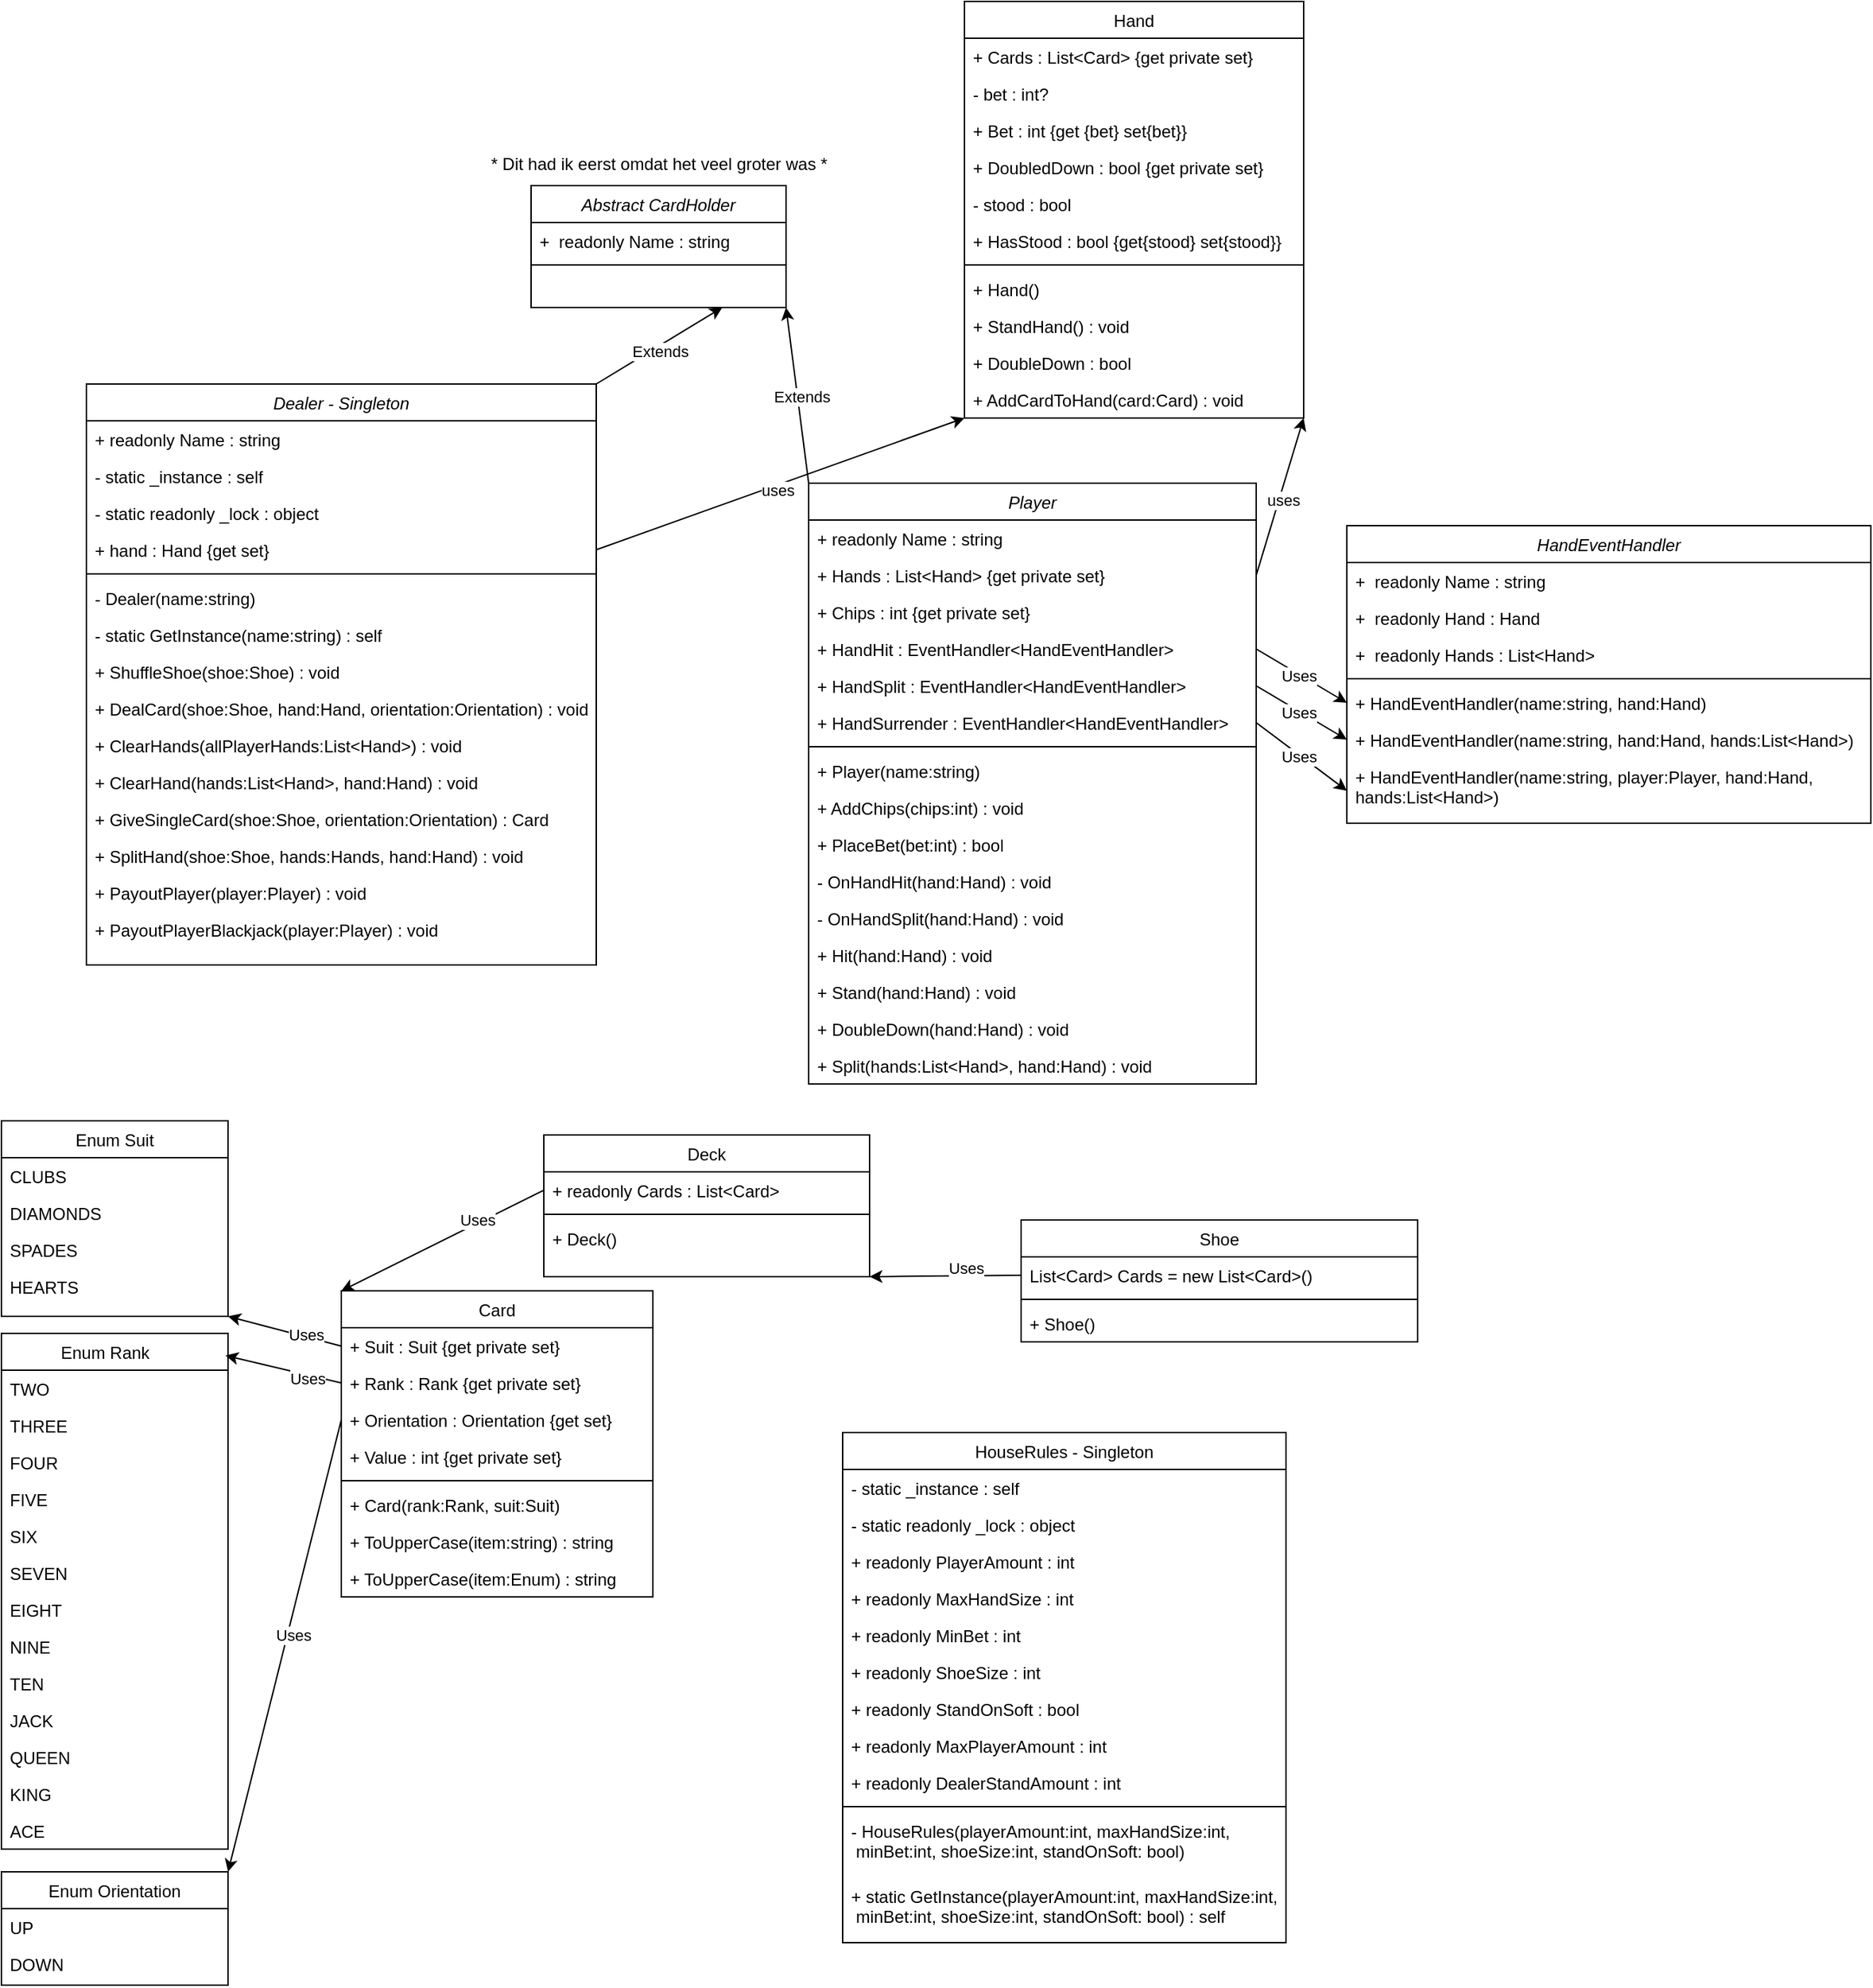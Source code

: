 <mxfile version="26.1.0">
  <diagram id="C5RBs43oDa-KdzZeNtuy" name="Page-1">
    <mxGraphModel dx="1518" dy="1783" grid="1" gridSize="10" guides="1" tooltips="1" connect="1" arrows="1" fold="1" page="1" pageScale="1" pageWidth="827" pageHeight="1169" math="0" shadow="0">
      <root>
        <mxCell id="WIyWlLk6GJQsqaUBKTNV-0" />
        <mxCell id="WIyWlLk6GJQsqaUBKTNV-1" parent="WIyWlLk6GJQsqaUBKTNV-0" />
        <mxCell id="zkfFHV4jXpPFQw0GAbJ--0" value="Dealer - Singleton" style="swimlane;fontStyle=2;align=center;verticalAlign=top;childLayout=stackLayout;horizontal=1;startSize=26;horizontalStack=0;resizeParent=1;resizeLast=0;collapsible=1;marginBottom=0;rounded=0;shadow=0;strokeWidth=1;" parent="WIyWlLk6GJQsqaUBKTNV-1" vertex="1">
          <mxGeometry x="100" y="-130" width="360" height="410" as="geometry">
            <mxRectangle x="230" y="140" width="160" height="26" as="alternateBounds" />
          </mxGeometry>
        </mxCell>
        <mxCell id="zkfFHV4jXpPFQw0GAbJ--1" value="+ readonly Name : string" style="text;align=left;verticalAlign=top;spacingLeft=4;spacingRight=4;overflow=hidden;rotatable=0;points=[[0,0.5],[1,0.5]];portConstraint=eastwest;" parent="zkfFHV4jXpPFQw0GAbJ--0" vertex="1">
          <mxGeometry y="26" width="360" height="26" as="geometry" />
        </mxCell>
        <mxCell id="EHoRV2B94bvY2g9azN3G-11" value="- static _instance : self" style="text;align=left;verticalAlign=top;spacingLeft=4;spacingRight=4;overflow=hidden;rotatable=0;points=[[0,0.5],[1,0.5]];portConstraint=eastwest;" vertex="1" parent="zkfFHV4jXpPFQw0GAbJ--0">
          <mxGeometry y="52" width="360" height="26" as="geometry" />
        </mxCell>
        <mxCell id="EHoRV2B94bvY2g9azN3G-10" value="- static readonly _lock : object" style="text;align=left;verticalAlign=top;spacingLeft=4;spacingRight=4;overflow=hidden;rotatable=0;points=[[0,0.5],[1,0.5]];portConstraint=eastwest;" vertex="1" parent="zkfFHV4jXpPFQw0GAbJ--0">
          <mxGeometry y="78" width="360" height="26" as="geometry" />
        </mxCell>
        <mxCell id="EHoRV2B94bvY2g9azN3G-151" value="+ hand : Hand {get set}" style="text;align=left;verticalAlign=top;spacingLeft=4;spacingRight=4;overflow=hidden;rotatable=0;points=[[0,0.5],[1,0.5]];portConstraint=eastwest;" vertex="1" parent="zkfFHV4jXpPFQw0GAbJ--0">
          <mxGeometry y="104" width="360" height="26" as="geometry" />
        </mxCell>
        <mxCell id="zkfFHV4jXpPFQw0GAbJ--4" value="" style="line;html=1;strokeWidth=1;align=left;verticalAlign=middle;spacingTop=-1;spacingLeft=3;spacingRight=3;rotatable=0;labelPosition=right;points=[];portConstraint=eastwest;" parent="zkfFHV4jXpPFQw0GAbJ--0" vertex="1">
          <mxGeometry y="130" width="360" height="8" as="geometry" />
        </mxCell>
        <mxCell id="zkfFHV4jXpPFQw0GAbJ--5" value="- Dealer(name:string)" style="text;align=left;verticalAlign=top;spacingLeft=4;spacingRight=4;overflow=hidden;rotatable=0;points=[[0,0.5],[1,0.5]];portConstraint=eastwest;" parent="zkfFHV4jXpPFQw0GAbJ--0" vertex="1">
          <mxGeometry y="138" width="360" height="26" as="geometry" />
        </mxCell>
        <mxCell id="EHoRV2B94bvY2g9azN3G-132" value="- static GetInstance(name:string) : self" style="text;align=left;verticalAlign=top;spacingLeft=4;spacingRight=4;overflow=hidden;rotatable=0;points=[[0,0.5],[1,0.5]];portConstraint=eastwest;" vertex="1" parent="zkfFHV4jXpPFQw0GAbJ--0">
          <mxGeometry y="164" width="360" height="26" as="geometry" />
        </mxCell>
        <mxCell id="EHoRV2B94bvY2g9azN3G-133" value="+ ShuffleShoe(shoe:Shoe) : void" style="text;align=left;verticalAlign=top;spacingLeft=4;spacingRight=4;overflow=hidden;rotatable=0;points=[[0,0.5],[1,0.5]];portConstraint=eastwest;" vertex="1" parent="zkfFHV4jXpPFQw0GAbJ--0">
          <mxGeometry y="190" width="360" height="26" as="geometry" />
        </mxCell>
        <mxCell id="EHoRV2B94bvY2g9azN3G-134" value="+ DealCard(shoe:Shoe, hand:Hand, orientation:Orientation) : void" style="text;align=left;verticalAlign=top;spacingLeft=4;spacingRight=4;overflow=hidden;rotatable=0;points=[[0,0.5],[1,0.5]];portConstraint=eastwest;" vertex="1" parent="zkfFHV4jXpPFQw0GAbJ--0">
          <mxGeometry y="216" width="360" height="26" as="geometry" />
        </mxCell>
        <mxCell id="EHoRV2B94bvY2g9azN3G-135" value="+ ClearHands(allPlayerHands:List&lt;Hand&gt;) : void" style="text;align=left;verticalAlign=top;spacingLeft=4;spacingRight=4;overflow=hidden;rotatable=0;points=[[0,0.5],[1,0.5]];portConstraint=eastwest;" vertex="1" parent="zkfFHV4jXpPFQw0GAbJ--0">
          <mxGeometry y="242" width="360" height="26" as="geometry" />
        </mxCell>
        <mxCell id="EHoRV2B94bvY2g9azN3G-136" value="+ ClearHand(hands:List&lt;Hand&gt;, hand:Hand) : void" style="text;align=left;verticalAlign=top;spacingLeft=4;spacingRight=4;overflow=hidden;rotatable=0;points=[[0,0.5],[1,0.5]];portConstraint=eastwest;" vertex="1" parent="zkfFHV4jXpPFQw0GAbJ--0">
          <mxGeometry y="268" width="360" height="26" as="geometry" />
        </mxCell>
        <mxCell id="EHoRV2B94bvY2g9azN3G-137" value="+ GiveSingleCard(shoe:Shoe, orientation:Orientation) : Card" style="text;align=left;verticalAlign=top;spacingLeft=4;spacingRight=4;overflow=hidden;rotatable=0;points=[[0,0.5],[1,0.5]];portConstraint=eastwest;" vertex="1" parent="zkfFHV4jXpPFQw0GAbJ--0">
          <mxGeometry y="294" width="360" height="26" as="geometry" />
        </mxCell>
        <mxCell id="EHoRV2B94bvY2g9azN3G-138" value="+ SplitHand(shoe:Shoe, hands:Hands, hand:Hand) : void" style="text;align=left;verticalAlign=top;spacingLeft=4;spacingRight=4;overflow=hidden;rotatable=0;points=[[0,0.5],[1,0.5]];portConstraint=eastwest;" vertex="1" parent="zkfFHV4jXpPFQw0GAbJ--0">
          <mxGeometry y="320" width="360" height="26" as="geometry" />
        </mxCell>
        <mxCell id="EHoRV2B94bvY2g9azN3G-140" value="+ PayoutPlayer(player:Player) : void" style="text;align=left;verticalAlign=top;spacingLeft=4;spacingRight=4;overflow=hidden;rotatable=0;points=[[0,0.5],[1,0.5]];portConstraint=eastwest;" vertex="1" parent="zkfFHV4jXpPFQw0GAbJ--0">
          <mxGeometry y="346" width="360" height="26" as="geometry" />
        </mxCell>
        <mxCell id="EHoRV2B94bvY2g9azN3G-141" value="+ PayoutPlayerBlackjack(player:Player) : void" style="text;align=left;verticalAlign=top;spacingLeft=4;spacingRight=4;overflow=hidden;rotatable=0;points=[[0,0.5],[1,0.5]];portConstraint=eastwest;" vertex="1" parent="zkfFHV4jXpPFQw0GAbJ--0">
          <mxGeometry y="372" width="360" height="26" as="geometry" />
        </mxCell>
        <mxCell id="zkfFHV4jXpPFQw0GAbJ--6" value="Card" style="swimlane;fontStyle=0;align=center;verticalAlign=top;childLayout=stackLayout;horizontal=1;startSize=26;horizontalStack=0;resizeParent=1;resizeLast=0;collapsible=1;marginBottom=0;rounded=0;shadow=0;strokeWidth=1;" parent="WIyWlLk6GJQsqaUBKTNV-1" vertex="1">
          <mxGeometry x="280" y="510" width="220" height="216" as="geometry">
            <mxRectangle x="130" y="380" width="160" height="26" as="alternateBounds" />
          </mxGeometry>
        </mxCell>
        <mxCell id="zkfFHV4jXpPFQw0GAbJ--7" value="+ Suit : Suit {get private set}" style="text;align=left;verticalAlign=top;spacingLeft=4;spacingRight=4;overflow=hidden;rotatable=0;points=[[0,0.5],[1,0.5]];portConstraint=eastwest;" parent="zkfFHV4jXpPFQw0GAbJ--6" vertex="1">
          <mxGeometry y="26" width="220" height="26" as="geometry" />
        </mxCell>
        <mxCell id="EHoRV2B94bvY2g9azN3G-104" value="+ Rank : Rank {get private set}" style="text;align=left;verticalAlign=top;spacingLeft=4;spacingRight=4;overflow=hidden;rotatable=0;points=[[0,0.5],[1,0.5]];portConstraint=eastwest;rounded=0;shadow=0;html=0;" vertex="1" parent="zkfFHV4jXpPFQw0GAbJ--6">
          <mxGeometry y="52" width="220" height="26" as="geometry" />
        </mxCell>
        <mxCell id="zkfFHV4jXpPFQw0GAbJ--8" value="+ Orientation : Orientation {get set}" style="text;align=left;verticalAlign=top;spacingLeft=4;spacingRight=4;overflow=hidden;rotatable=0;points=[[0,0.5],[1,0.5]];portConstraint=eastwest;rounded=0;shadow=0;html=0;" parent="zkfFHV4jXpPFQw0GAbJ--6" vertex="1">
          <mxGeometry y="78" width="220" height="26" as="geometry" />
        </mxCell>
        <mxCell id="EHoRV2B94bvY2g9azN3G-114" value="+ Value : int {get private set}" style="text;align=left;verticalAlign=top;spacingLeft=4;spacingRight=4;overflow=hidden;rotatable=0;points=[[0,0.5],[1,0.5]];portConstraint=eastwest;rounded=0;shadow=0;html=0;" vertex="1" parent="zkfFHV4jXpPFQw0GAbJ--6">
          <mxGeometry y="104" width="220" height="26" as="geometry" />
        </mxCell>
        <mxCell id="zkfFHV4jXpPFQw0GAbJ--9" value="" style="line;html=1;strokeWidth=1;align=left;verticalAlign=middle;spacingTop=-1;spacingLeft=3;spacingRight=3;rotatable=0;labelPosition=right;points=[];portConstraint=eastwest;" parent="zkfFHV4jXpPFQw0GAbJ--6" vertex="1">
          <mxGeometry y="130" width="220" height="8" as="geometry" />
        </mxCell>
        <mxCell id="EHoRV2B94bvY2g9azN3G-112" value="+ Card(rank:Rank, suit:Suit)" style="text;align=left;verticalAlign=top;spacingLeft=4;spacingRight=4;overflow=hidden;rotatable=0;points=[[0,0.5],[1,0.5]];portConstraint=eastwest;rounded=0;shadow=0;html=0;" vertex="1" parent="zkfFHV4jXpPFQw0GAbJ--6">
          <mxGeometry y="138" width="220" height="26" as="geometry" />
        </mxCell>
        <mxCell id="EHoRV2B94bvY2g9azN3G-113" value="+ ToUpperCase(item:string) : string" style="text;align=left;verticalAlign=top;spacingLeft=4;spacingRight=4;overflow=hidden;rotatable=0;points=[[0,0.5],[1,0.5]];portConstraint=eastwest;rounded=0;shadow=0;html=0;" vertex="1" parent="zkfFHV4jXpPFQw0GAbJ--6">
          <mxGeometry y="164" width="220" height="26" as="geometry" />
        </mxCell>
        <mxCell id="EHoRV2B94bvY2g9azN3G-115" value="+ ToUpperCase(item:Enum) : string" style="text;align=left;verticalAlign=top;spacingLeft=4;spacingRight=4;overflow=hidden;rotatable=0;points=[[0,0.5],[1,0.5]];portConstraint=eastwest;rounded=0;shadow=0;html=0;" vertex="1" parent="zkfFHV4jXpPFQw0GAbJ--6">
          <mxGeometry y="190" width="220" height="26" as="geometry" />
        </mxCell>
        <mxCell id="zkfFHV4jXpPFQw0GAbJ--13" value="Deck" style="swimlane;fontStyle=0;align=center;verticalAlign=top;childLayout=stackLayout;horizontal=1;startSize=26;horizontalStack=0;resizeParent=1;resizeLast=0;collapsible=1;marginBottom=0;rounded=0;shadow=0;strokeWidth=1;" parent="WIyWlLk6GJQsqaUBKTNV-1" vertex="1">
          <mxGeometry x="423" y="400" width="230" height="100" as="geometry">
            <mxRectangle x="340" y="380" width="170" height="26" as="alternateBounds" />
          </mxGeometry>
        </mxCell>
        <mxCell id="zkfFHV4jXpPFQw0GAbJ--14" value="+ readonly Cards : List&lt;Card&gt;" style="text;align=left;verticalAlign=top;spacingLeft=4;spacingRight=4;overflow=hidden;rotatable=0;points=[[0,0.5],[1,0.5]];portConstraint=eastwest;" parent="zkfFHV4jXpPFQw0GAbJ--13" vertex="1">
          <mxGeometry y="26" width="230" height="26" as="geometry" />
        </mxCell>
        <mxCell id="zkfFHV4jXpPFQw0GAbJ--15" value="" style="line;html=1;strokeWidth=1;align=left;verticalAlign=middle;spacingTop=-1;spacingLeft=3;spacingRight=3;rotatable=0;labelPosition=right;points=[];portConstraint=eastwest;" parent="zkfFHV4jXpPFQw0GAbJ--13" vertex="1">
          <mxGeometry y="52" width="230" height="8" as="geometry" />
        </mxCell>
        <mxCell id="EHoRV2B94bvY2g9azN3G-122" value="+ Deck()" style="text;align=left;verticalAlign=top;spacingLeft=4;spacingRight=4;overflow=hidden;rotatable=0;points=[[0,0.5],[1,0.5]];portConstraint=eastwest;" vertex="1" parent="zkfFHV4jXpPFQw0GAbJ--13">
          <mxGeometry y="60" width="230" height="26" as="geometry" />
        </mxCell>
        <mxCell id="EHoRV2B94bvY2g9azN3G-3" value="Shoe" style="swimlane;fontStyle=0;align=center;verticalAlign=top;childLayout=stackLayout;horizontal=1;startSize=26;horizontalStack=0;resizeParent=1;resizeLast=0;collapsible=1;marginBottom=0;rounded=0;shadow=0;strokeWidth=1;" vertex="1" parent="WIyWlLk6GJQsqaUBKTNV-1">
          <mxGeometry x="760" y="460" width="280" height="86" as="geometry">
            <mxRectangle x="340" y="380" width="170" height="26" as="alternateBounds" />
          </mxGeometry>
        </mxCell>
        <mxCell id="EHoRV2B94bvY2g9azN3G-4" value="List&lt;Card&gt; Cards = new List&lt;Card&gt;()" style="text;align=left;verticalAlign=top;spacingLeft=4;spacingRight=4;overflow=hidden;rotatable=0;points=[[0,0.5],[1,0.5]];portConstraint=eastwest;" vertex="1" parent="EHoRV2B94bvY2g9azN3G-3">
          <mxGeometry y="26" width="280" height="26" as="geometry" />
        </mxCell>
        <mxCell id="EHoRV2B94bvY2g9azN3G-5" value="" style="line;html=1;strokeWidth=1;align=left;verticalAlign=middle;spacingTop=-1;spacingLeft=3;spacingRight=3;rotatable=0;labelPosition=right;points=[];portConstraint=eastwest;" vertex="1" parent="EHoRV2B94bvY2g9azN3G-3">
          <mxGeometry y="52" width="280" height="8" as="geometry" />
        </mxCell>
        <mxCell id="EHoRV2B94bvY2g9azN3G-185" value="+ Shoe()" style="text;align=left;verticalAlign=top;spacingLeft=4;spacingRight=4;overflow=hidden;rotatable=0;points=[[0,0.5],[1,0.5]];portConstraint=eastwest;" vertex="1" parent="EHoRV2B94bvY2g9azN3G-3">
          <mxGeometry y="60" width="280" height="26" as="geometry" />
        </mxCell>
        <mxCell id="EHoRV2B94bvY2g9azN3G-12" value="Abstract CardHolder" style="swimlane;fontStyle=2;align=center;verticalAlign=top;childLayout=stackLayout;horizontal=1;startSize=26;horizontalStack=0;resizeParent=1;resizeLast=0;collapsible=1;marginBottom=0;rounded=0;shadow=0;strokeWidth=1;" vertex="1" parent="WIyWlLk6GJQsqaUBKTNV-1">
          <mxGeometry x="414" y="-270" width="180" height="86" as="geometry">
            <mxRectangle x="230" y="140" width="160" height="26" as="alternateBounds" />
          </mxGeometry>
        </mxCell>
        <mxCell id="EHoRV2B94bvY2g9azN3G-13" value="+  readonly Name : string" style="text;align=left;verticalAlign=top;spacingLeft=4;spacingRight=4;overflow=hidden;rotatable=0;points=[[0,0.5],[1,0.5]];portConstraint=eastwest;" vertex="1" parent="EHoRV2B94bvY2g9azN3G-12">
          <mxGeometry y="26" width="180" height="26" as="geometry" />
        </mxCell>
        <mxCell id="EHoRV2B94bvY2g9azN3G-19" value="" style="line;html=1;strokeWidth=1;align=left;verticalAlign=middle;spacingTop=-1;spacingLeft=3;spacingRight=3;rotatable=0;labelPosition=right;points=[];portConstraint=eastwest;" vertex="1" parent="EHoRV2B94bvY2g9azN3G-12">
          <mxGeometry y="52" width="180" height="8" as="geometry" />
        </mxCell>
        <mxCell id="EHoRV2B94bvY2g9azN3G-25" value="" style="endArrow=classic;html=1;rounded=0;entryX=0.75;entryY=1;entryDx=0;entryDy=0;exitX=1;exitY=0;exitDx=0;exitDy=0;" edge="1" parent="WIyWlLk6GJQsqaUBKTNV-1" source="zkfFHV4jXpPFQw0GAbJ--0" target="EHoRV2B94bvY2g9azN3G-12">
          <mxGeometry width="50" height="50" relative="1" as="geometry">
            <mxPoint x="569.0" y="-130" as="sourcePoint" />
            <mxPoint x="480" y="-76" as="targetPoint" />
          </mxGeometry>
        </mxCell>
        <mxCell id="EHoRV2B94bvY2g9azN3G-26" value="Extends" style="edgeLabel;html=1;align=center;verticalAlign=middle;resizable=0;points=[];" vertex="1" connectable="0" parent="EHoRV2B94bvY2g9azN3G-25">
          <mxGeometry x="-0.025" y="-3" relative="1" as="geometry">
            <mxPoint as="offset" />
          </mxGeometry>
        </mxCell>
        <mxCell id="EHoRV2B94bvY2g9azN3G-27" value="Player" style="swimlane;fontStyle=2;align=center;verticalAlign=top;childLayout=stackLayout;horizontal=1;startSize=26;horizontalStack=0;resizeParent=1;resizeLast=0;collapsible=1;marginBottom=0;rounded=0;shadow=0;strokeWidth=1;" vertex="1" parent="WIyWlLk6GJQsqaUBKTNV-1">
          <mxGeometry x="610" y="-60" width="316" height="424" as="geometry">
            <mxRectangle x="230" y="140" width="160" height="26" as="alternateBounds" />
          </mxGeometry>
        </mxCell>
        <mxCell id="EHoRV2B94bvY2g9azN3G-28" value="+ readonly Name : string " style="text;align=left;verticalAlign=top;spacingLeft=4;spacingRight=4;overflow=hidden;rotatable=0;points=[[0,0.5],[1,0.5]];portConstraint=eastwest;" vertex="1" parent="EHoRV2B94bvY2g9azN3G-27">
          <mxGeometry y="26" width="316" height="26" as="geometry" />
        </mxCell>
        <mxCell id="EHoRV2B94bvY2g9azN3G-29" value="+ Hands : List&lt;Hand&gt; {get private set}" style="text;align=left;verticalAlign=top;spacingLeft=4;spacingRight=4;overflow=hidden;rotatable=0;points=[[0,0.5],[1,0.5]];portConstraint=eastwest;" vertex="1" parent="EHoRV2B94bvY2g9azN3G-27">
          <mxGeometry y="52" width="316" height="26" as="geometry" />
        </mxCell>
        <mxCell id="EHoRV2B94bvY2g9azN3G-30" value="+ Chips : int {get private set}" style="text;align=left;verticalAlign=top;spacingLeft=4;spacingRight=4;overflow=hidden;rotatable=0;points=[[0,0.5],[1,0.5]];portConstraint=eastwest;" vertex="1" parent="EHoRV2B94bvY2g9azN3G-27">
          <mxGeometry y="78" width="316" height="26" as="geometry" />
        </mxCell>
        <mxCell id="EHoRV2B94bvY2g9azN3G-31" value="+ HandHit : EventHandler&lt;HandEventHandler&gt;" style="text;align=left;verticalAlign=top;spacingLeft=4;spacingRight=4;overflow=hidden;rotatable=0;points=[[0,0.5],[1,0.5]];portConstraint=eastwest;" vertex="1" parent="EHoRV2B94bvY2g9azN3G-27">
          <mxGeometry y="104" width="316" height="26" as="geometry" />
        </mxCell>
        <mxCell id="EHoRV2B94bvY2g9azN3G-39" value="+ HandSplit : EventHandler&lt;HandEventHandler&gt;" style="text;align=left;verticalAlign=top;spacingLeft=4;spacingRight=4;overflow=hidden;rotatable=0;points=[[0,0.5],[1,0.5]];portConstraint=eastwest;" vertex="1" parent="EHoRV2B94bvY2g9azN3G-27">
          <mxGeometry y="130" width="316" height="26" as="geometry" />
        </mxCell>
        <mxCell id="EHoRV2B94bvY2g9azN3G-182" value="+ HandSurrender : EventHandler&lt;HandEventHandler&gt;" style="text;align=left;verticalAlign=top;spacingLeft=4;spacingRight=4;overflow=hidden;rotatable=0;points=[[0,0.5],[1,0.5]];portConstraint=eastwest;" vertex="1" parent="EHoRV2B94bvY2g9azN3G-27">
          <mxGeometry y="156" width="316" height="26" as="geometry" />
        </mxCell>
        <mxCell id="EHoRV2B94bvY2g9azN3G-34" value="" style="line;html=1;strokeWidth=1;align=left;verticalAlign=middle;spacingTop=-1;spacingLeft=3;spacingRight=3;rotatable=0;labelPosition=right;points=[];portConstraint=eastwest;" vertex="1" parent="EHoRV2B94bvY2g9azN3G-27">
          <mxGeometry y="182" width="316" height="8" as="geometry" />
        </mxCell>
        <mxCell id="EHoRV2B94bvY2g9azN3G-51" value="+ Player(name:string)" style="text;align=left;verticalAlign=top;spacingLeft=4;spacingRight=4;overflow=hidden;rotatable=0;points=[[0,0.5],[1,0.5]];portConstraint=eastwest;" vertex="1" parent="EHoRV2B94bvY2g9azN3G-27">
          <mxGeometry y="190" width="316" height="26" as="geometry" />
        </mxCell>
        <mxCell id="EHoRV2B94bvY2g9azN3G-35" value="+ AddChips(chips:int) : void" style="text;align=left;verticalAlign=top;spacingLeft=4;spacingRight=4;overflow=hidden;rotatable=0;points=[[0,0.5],[1,0.5]];portConstraint=eastwest;" vertex="1" parent="EHoRV2B94bvY2g9azN3G-27">
          <mxGeometry y="216" width="316" height="26" as="geometry" />
        </mxCell>
        <mxCell id="EHoRV2B94bvY2g9azN3G-54" value="+ PlaceBet(bet:int) : bool" style="text;align=left;verticalAlign=top;spacingLeft=4;spacingRight=4;overflow=hidden;rotatable=0;points=[[0,0.5],[1,0.5]];portConstraint=eastwest;" vertex="1" parent="EHoRV2B94bvY2g9azN3G-27">
          <mxGeometry y="242" width="316" height="26" as="geometry" />
        </mxCell>
        <mxCell id="EHoRV2B94bvY2g9azN3G-53" value="- OnHandHit(hand:Hand) : void" style="text;align=left;verticalAlign=top;spacingLeft=4;spacingRight=4;overflow=hidden;rotatable=0;points=[[0,0.5],[1,0.5]];portConstraint=eastwest;" vertex="1" parent="EHoRV2B94bvY2g9azN3G-27">
          <mxGeometry y="268" width="316" height="26" as="geometry" />
        </mxCell>
        <mxCell id="EHoRV2B94bvY2g9azN3G-55" value="- OnHandSplit(hand:Hand) : void" style="text;align=left;verticalAlign=top;spacingLeft=4;spacingRight=4;overflow=hidden;rotatable=0;points=[[0,0.5],[1,0.5]];portConstraint=eastwest;" vertex="1" parent="EHoRV2B94bvY2g9azN3G-27">
          <mxGeometry y="294" width="316" height="26" as="geometry" />
        </mxCell>
        <mxCell id="EHoRV2B94bvY2g9azN3G-52" value="+ Hit(hand:Hand) : void" style="text;align=left;verticalAlign=top;spacingLeft=4;spacingRight=4;overflow=hidden;rotatable=0;points=[[0,0.5],[1,0.5]];portConstraint=eastwest;" vertex="1" parent="EHoRV2B94bvY2g9azN3G-27">
          <mxGeometry y="320" width="316" height="26" as="geometry" />
        </mxCell>
        <mxCell id="EHoRV2B94bvY2g9azN3G-59" value="+ Stand(hand:Hand) : void" style="text;align=left;verticalAlign=top;spacingLeft=4;spacingRight=4;overflow=hidden;rotatable=0;points=[[0,0.5],[1,0.5]];portConstraint=eastwest;" vertex="1" parent="EHoRV2B94bvY2g9azN3G-27">
          <mxGeometry y="346" width="316" height="26" as="geometry" />
        </mxCell>
        <mxCell id="EHoRV2B94bvY2g9azN3G-60" value="+ DoubleDown(hand:Hand) : void" style="text;align=left;verticalAlign=top;spacingLeft=4;spacingRight=4;overflow=hidden;rotatable=0;points=[[0,0.5],[1,0.5]];portConstraint=eastwest;" vertex="1" parent="EHoRV2B94bvY2g9azN3G-27">
          <mxGeometry y="372" width="316" height="26" as="geometry" />
        </mxCell>
        <mxCell id="EHoRV2B94bvY2g9azN3G-61" value="+ Split(hands:List&lt;Hand&gt;, hand:Hand) : void" style="text;align=left;verticalAlign=top;spacingLeft=4;spacingRight=4;overflow=hidden;rotatable=0;points=[[0,0.5],[1,0.5]];portConstraint=eastwest;" vertex="1" parent="EHoRV2B94bvY2g9azN3G-27">
          <mxGeometry y="398" width="316" height="26" as="geometry" />
        </mxCell>
        <mxCell id="EHoRV2B94bvY2g9azN3G-37" value="" style="endArrow=classic;html=1;rounded=0;entryX=1;entryY=1;entryDx=0;entryDy=0;exitX=0;exitY=0;exitDx=0;exitDy=0;" edge="1" parent="WIyWlLk6GJQsqaUBKTNV-1" source="EHoRV2B94bvY2g9azN3G-27" target="EHoRV2B94bvY2g9azN3G-12">
          <mxGeometry width="50" height="50" relative="1" as="geometry">
            <mxPoint x="653.0" y="-220" as="sourcePoint" />
            <mxPoint x="606" y="-46" as="targetPoint" />
          </mxGeometry>
        </mxCell>
        <mxCell id="EHoRV2B94bvY2g9azN3G-38" value="Extends" style="edgeLabel;html=1;align=center;verticalAlign=middle;resizable=0;points=[];" vertex="1" connectable="0" parent="EHoRV2B94bvY2g9azN3G-37">
          <mxGeometry x="-0.025" y="-3" relative="1" as="geometry">
            <mxPoint as="offset" />
          </mxGeometry>
        </mxCell>
        <mxCell id="EHoRV2B94bvY2g9azN3G-40" value="HandEventHandler" style="swimlane;fontStyle=2;align=center;verticalAlign=top;childLayout=stackLayout;horizontal=1;startSize=26;horizontalStack=0;resizeParent=1;resizeLast=0;collapsible=1;marginBottom=0;rounded=0;shadow=0;strokeWidth=1;fillColor=default;" vertex="1" parent="WIyWlLk6GJQsqaUBKTNV-1">
          <mxGeometry x="990" y="-30" width="370" height="210" as="geometry">
            <mxRectangle x="230" y="140" width="160" height="26" as="alternateBounds" />
          </mxGeometry>
        </mxCell>
        <mxCell id="EHoRV2B94bvY2g9azN3G-41" value="+  readonly Name : string" style="text;align=left;verticalAlign=top;spacingLeft=4;spacingRight=4;overflow=hidden;rotatable=0;points=[[0,0.5],[1,0.5]];portConstraint=eastwest;" vertex="1" parent="EHoRV2B94bvY2g9azN3G-40">
          <mxGeometry y="26" width="370" height="26" as="geometry" />
        </mxCell>
        <mxCell id="EHoRV2B94bvY2g9azN3G-43" value="+  readonly Hand : Hand" style="text;align=left;verticalAlign=top;spacingLeft=4;spacingRight=4;overflow=hidden;rotatable=0;points=[[0,0.5],[1,0.5]];portConstraint=eastwest;" vertex="1" parent="EHoRV2B94bvY2g9azN3G-40">
          <mxGeometry y="52" width="370" height="26" as="geometry" />
        </mxCell>
        <mxCell id="EHoRV2B94bvY2g9azN3G-44" value="+  readonly Hands : List&lt;Hand&gt;" style="text;align=left;verticalAlign=top;spacingLeft=4;spacingRight=4;overflow=hidden;rotatable=0;points=[[0,0.5],[1,0.5]];portConstraint=eastwest;" vertex="1" parent="EHoRV2B94bvY2g9azN3G-40">
          <mxGeometry y="78" width="370" height="26" as="geometry" />
        </mxCell>
        <mxCell id="EHoRV2B94bvY2g9azN3G-42" value="" style="line;html=1;strokeWidth=1;align=left;verticalAlign=middle;spacingTop=-1;spacingLeft=3;spacingRight=3;rotatable=0;labelPosition=right;points=[];portConstraint=eastwest;" vertex="1" parent="EHoRV2B94bvY2g9azN3G-40">
          <mxGeometry y="104" width="370" height="8" as="geometry" />
        </mxCell>
        <mxCell id="EHoRV2B94bvY2g9azN3G-127" value="+ HandEventHandler(name:string, hand:Hand)" style="text;align=left;verticalAlign=top;spacingLeft=4;spacingRight=4;overflow=hidden;rotatable=0;points=[[0,0.5],[1,0.5]];portConstraint=eastwest;" vertex="1" parent="EHoRV2B94bvY2g9azN3G-40">
          <mxGeometry y="112" width="370" height="26" as="geometry" />
        </mxCell>
        <mxCell id="EHoRV2B94bvY2g9azN3G-45" value="+ HandEventHandler(name:string, hand:Hand, hands:List&lt;Hand&gt;)" style="text;align=left;verticalAlign=top;spacingLeft=4;spacingRight=4;overflow=hidden;rotatable=0;points=[[0,0.5],[1,0.5]];portConstraint=eastwest;" vertex="1" parent="EHoRV2B94bvY2g9azN3G-40">
          <mxGeometry y="138" width="370" height="26" as="geometry" />
        </mxCell>
        <mxCell id="EHoRV2B94bvY2g9azN3G-181" value="+ HandEventHandler(name:string, player:Player, hand:Hand, &#xa;hands:List&lt;Hand&gt;)" style="text;align=left;verticalAlign=top;spacingLeft=4;spacingRight=4;overflow=hidden;rotatable=0;points=[[0,0.5],[1,0.5]];portConstraint=eastwest;" vertex="1" parent="EHoRV2B94bvY2g9azN3G-40">
          <mxGeometry y="164" width="370" height="46" as="geometry" />
        </mxCell>
        <mxCell id="EHoRV2B94bvY2g9azN3G-46" value="" style="endArrow=classic;html=1;rounded=0;entryX=0;entryY=0.5;entryDx=0;entryDy=0;exitX=1;exitY=0.5;exitDx=0;exitDy=0;" edge="1" parent="WIyWlLk6GJQsqaUBKTNV-1" source="EHoRV2B94bvY2g9azN3G-31" target="EHoRV2B94bvY2g9azN3G-127">
          <mxGeometry width="50" height="50" relative="1" as="geometry">
            <mxPoint x="880" y="40" as="sourcePoint" />
            <mxPoint x="880" y="110" as="targetPoint" />
          </mxGeometry>
        </mxCell>
        <mxCell id="EHoRV2B94bvY2g9azN3G-47" value="Uses" style="edgeLabel;html=1;align=center;verticalAlign=middle;resizable=0;points=[];" vertex="1" connectable="0" parent="EHoRV2B94bvY2g9azN3G-46">
          <mxGeometry x="-0.025" y="-3" relative="1" as="geometry">
            <mxPoint y="-2" as="offset" />
          </mxGeometry>
        </mxCell>
        <mxCell id="EHoRV2B94bvY2g9azN3G-62" value="Enum Rank    " style="swimlane;fontStyle=0;align=center;verticalAlign=top;childLayout=stackLayout;horizontal=1;startSize=26;horizontalStack=0;resizeParent=1;resizeLast=0;collapsible=1;marginBottom=0;rounded=0;shadow=0;strokeWidth=1;" vertex="1" parent="WIyWlLk6GJQsqaUBKTNV-1">
          <mxGeometry x="40" y="540" width="160" height="364" as="geometry">
            <mxRectangle x="130" y="380" width="160" height="26" as="alternateBounds" />
          </mxGeometry>
        </mxCell>
        <mxCell id="EHoRV2B94bvY2g9azN3G-63" value="TWO" style="text;align=left;verticalAlign=top;spacingLeft=4;spacingRight=4;overflow=hidden;rotatable=0;points=[[0,0.5],[1,0.5]];portConstraint=eastwest;" vertex="1" parent="EHoRV2B94bvY2g9azN3G-62">
          <mxGeometry y="26" width="160" height="26" as="geometry" />
        </mxCell>
        <mxCell id="EHoRV2B94bvY2g9azN3G-64" value="THREE" style="text;align=left;verticalAlign=top;spacingLeft=4;spacingRight=4;overflow=hidden;rotatable=0;points=[[0,0.5],[1,0.5]];portConstraint=eastwest;rounded=0;shadow=0;html=0;" vertex="1" parent="EHoRV2B94bvY2g9azN3G-62">
          <mxGeometry y="52" width="160" height="26" as="geometry" />
        </mxCell>
        <mxCell id="EHoRV2B94bvY2g9azN3G-91" value="FOUR" style="text;align=left;verticalAlign=top;spacingLeft=4;spacingRight=4;overflow=hidden;rotatable=0;points=[[0,0.5],[1,0.5]];portConstraint=eastwest;" vertex="1" parent="EHoRV2B94bvY2g9azN3G-62">
          <mxGeometry y="78" width="160" height="26" as="geometry" />
        </mxCell>
        <mxCell id="EHoRV2B94bvY2g9azN3G-92" value="FIVE" style="text;align=left;verticalAlign=top;spacingLeft=4;spacingRight=4;overflow=hidden;rotatable=0;points=[[0,0.5],[1,0.5]];portConstraint=eastwest;" vertex="1" parent="EHoRV2B94bvY2g9azN3G-62">
          <mxGeometry y="104" width="160" height="26" as="geometry" />
        </mxCell>
        <mxCell id="EHoRV2B94bvY2g9azN3G-93" value="SIX" style="text;align=left;verticalAlign=top;spacingLeft=4;spacingRight=4;overflow=hidden;rotatable=0;points=[[0,0.5],[1,0.5]];portConstraint=eastwest;" vertex="1" parent="EHoRV2B94bvY2g9azN3G-62">
          <mxGeometry y="130" width="160" height="26" as="geometry" />
        </mxCell>
        <mxCell id="EHoRV2B94bvY2g9azN3G-94" value="SEVEN" style="text;align=left;verticalAlign=top;spacingLeft=4;spacingRight=4;overflow=hidden;rotatable=0;points=[[0,0.5],[1,0.5]];portConstraint=eastwest;" vertex="1" parent="EHoRV2B94bvY2g9azN3G-62">
          <mxGeometry y="156" width="160" height="26" as="geometry" />
        </mxCell>
        <mxCell id="EHoRV2B94bvY2g9azN3G-95" value="EIGHT" style="text;align=left;verticalAlign=top;spacingLeft=4;spacingRight=4;overflow=hidden;rotatable=0;points=[[0,0.5],[1,0.5]];portConstraint=eastwest;" vertex="1" parent="EHoRV2B94bvY2g9azN3G-62">
          <mxGeometry y="182" width="160" height="26" as="geometry" />
        </mxCell>
        <mxCell id="EHoRV2B94bvY2g9azN3G-96" value="NINE" style="text;align=left;verticalAlign=top;spacingLeft=4;spacingRight=4;overflow=hidden;rotatable=0;points=[[0,0.5],[1,0.5]];portConstraint=eastwest;" vertex="1" parent="EHoRV2B94bvY2g9azN3G-62">
          <mxGeometry y="208" width="160" height="26" as="geometry" />
        </mxCell>
        <mxCell id="EHoRV2B94bvY2g9azN3G-97" value="TEN" style="text;align=left;verticalAlign=top;spacingLeft=4;spacingRight=4;overflow=hidden;rotatable=0;points=[[0,0.5],[1,0.5]];portConstraint=eastwest;" vertex="1" parent="EHoRV2B94bvY2g9azN3G-62">
          <mxGeometry y="234" width="160" height="26" as="geometry" />
        </mxCell>
        <mxCell id="EHoRV2B94bvY2g9azN3G-98" value="JACK" style="text;align=left;verticalAlign=top;spacingLeft=4;spacingRight=4;overflow=hidden;rotatable=0;points=[[0,0.5],[1,0.5]];portConstraint=eastwest;" vertex="1" parent="EHoRV2B94bvY2g9azN3G-62">
          <mxGeometry y="260" width="160" height="26" as="geometry" />
        </mxCell>
        <mxCell id="EHoRV2B94bvY2g9azN3G-99" value="QUEEN" style="text;align=left;verticalAlign=top;spacingLeft=4;spacingRight=4;overflow=hidden;rotatable=0;points=[[0,0.5],[1,0.5]];portConstraint=eastwest;" vertex="1" parent="EHoRV2B94bvY2g9azN3G-62">
          <mxGeometry y="286" width="160" height="26" as="geometry" />
        </mxCell>
        <mxCell id="EHoRV2B94bvY2g9azN3G-100" value="KING" style="text;align=left;verticalAlign=top;spacingLeft=4;spacingRight=4;overflow=hidden;rotatable=0;points=[[0,0.5],[1,0.5]];portConstraint=eastwest;" vertex="1" parent="EHoRV2B94bvY2g9azN3G-62">
          <mxGeometry y="312" width="160" height="26" as="geometry" />
        </mxCell>
        <mxCell id="EHoRV2B94bvY2g9azN3G-101" value="ACE" style="text;align=left;verticalAlign=top;spacingLeft=4;spacingRight=4;overflow=hidden;rotatable=0;points=[[0,0.5],[1,0.5]];portConstraint=eastwest;" vertex="1" parent="EHoRV2B94bvY2g9azN3G-62">
          <mxGeometry y="338" width="160" height="26" as="geometry" />
        </mxCell>
        <mxCell id="EHoRV2B94bvY2g9azN3G-68" value="Enum Suit" style="swimlane;fontStyle=0;align=center;verticalAlign=top;childLayout=stackLayout;horizontal=1;startSize=26;horizontalStack=0;resizeParent=1;resizeLast=0;collapsible=1;marginBottom=0;rounded=0;shadow=0;strokeWidth=1;" vertex="1" parent="WIyWlLk6GJQsqaUBKTNV-1">
          <mxGeometry x="40" y="390" width="160" height="138" as="geometry">
            <mxRectangle x="130" y="380" width="160" height="26" as="alternateBounds" />
          </mxGeometry>
        </mxCell>
        <mxCell id="EHoRV2B94bvY2g9azN3G-69" value="CLUBS" style="text;align=left;verticalAlign=top;spacingLeft=4;spacingRight=4;overflow=hidden;rotatable=0;points=[[0,0.5],[1,0.5]];portConstraint=eastwest;" vertex="1" parent="EHoRV2B94bvY2g9azN3G-68">
          <mxGeometry y="26" width="160" height="26" as="geometry" />
        </mxCell>
        <mxCell id="EHoRV2B94bvY2g9azN3G-70" value="DIAMONDS" style="text;align=left;verticalAlign=top;spacingLeft=4;spacingRight=4;overflow=hidden;rotatable=0;points=[[0,0.5],[1,0.5]];portConstraint=eastwest;rounded=0;shadow=0;html=0;" vertex="1" parent="EHoRV2B94bvY2g9azN3G-68">
          <mxGeometry y="52" width="160" height="26" as="geometry" />
        </mxCell>
        <mxCell id="EHoRV2B94bvY2g9azN3G-102" value="SPADES" style="text;align=left;verticalAlign=top;spacingLeft=4;spacingRight=4;overflow=hidden;rotatable=0;points=[[0,0.5],[1,0.5]];portConstraint=eastwest;rounded=0;shadow=0;html=0;" vertex="1" parent="EHoRV2B94bvY2g9azN3G-68">
          <mxGeometry y="78" width="160" height="26" as="geometry" />
        </mxCell>
        <mxCell id="EHoRV2B94bvY2g9azN3G-103" value="HEARTS" style="text;align=left;verticalAlign=top;spacingLeft=4;spacingRight=4;overflow=hidden;rotatable=0;points=[[0,0.5],[1,0.5]];portConstraint=eastwest;rounded=0;shadow=0;html=0;" vertex="1" parent="EHoRV2B94bvY2g9azN3G-68">
          <mxGeometry y="104" width="160" height="26" as="geometry" />
        </mxCell>
        <mxCell id="EHoRV2B94bvY2g9azN3G-107" value="Enum Orientation" style="swimlane;fontStyle=0;align=center;verticalAlign=top;childLayout=stackLayout;horizontal=1;startSize=26;horizontalStack=0;resizeParent=1;resizeLast=0;collapsible=1;marginBottom=0;rounded=0;shadow=0;strokeWidth=1;" vertex="1" parent="WIyWlLk6GJQsqaUBKTNV-1">
          <mxGeometry x="40" y="920" width="160" height="80" as="geometry">
            <mxRectangle x="130" y="380" width="160" height="26" as="alternateBounds" />
          </mxGeometry>
        </mxCell>
        <mxCell id="EHoRV2B94bvY2g9azN3G-108" value="UP" style="text;align=left;verticalAlign=top;spacingLeft=4;spacingRight=4;overflow=hidden;rotatable=0;points=[[0,0.5],[1,0.5]];portConstraint=eastwest;" vertex="1" parent="EHoRV2B94bvY2g9azN3G-107">
          <mxGeometry y="26" width="160" height="26" as="geometry" />
        </mxCell>
        <mxCell id="EHoRV2B94bvY2g9azN3G-109" value="DOWN" style="text;align=left;verticalAlign=top;spacingLeft=4;spacingRight=4;overflow=hidden;rotatable=0;points=[[0,0.5],[1,0.5]];portConstraint=eastwest;rounded=0;shadow=0;html=0;" vertex="1" parent="EHoRV2B94bvY2g9azN3G-107">
          <mxGeometry y="52" width="160" height="26" as="geometry" />
        </mxCell>
        <mxCell id="EHoRV2B94bvY2g9azN3G-116" value="" style="endArrow=classic;html=1;rounded=0;exitX=0;exitY=0.5;exitDx=0;exitDy=0;entryX=0.989;entryY=0.043;entryDx=0;entryDy=0;entryPerimeter=0;" edge="1" parent="WIyWlLk6GJQsqaUBKTNV-1" source="EHoRV2B94bvY2g9azN3G-104" target="EHoRV2B94bvY2g9azN3G-62">
          <mxGeometry width="50" height="50" relative="1" as="geometry">
            <mxPoint x="160" y="573.002" as="sourcePoint" />
            <mxPoint x="250" y="590" as="targetPoint" />
          </mxGeometry>
        </mxCell>
        <mxCell id="EHoRV2B94bvY2g9azN3G-120" value="Uses" style="edgeLabel;html=1;align=center;verticalAlign=middle;resizable=0;points=[];" vertex="1" connectable="0" parent="EHoRV2B94bvY2g9azN3G-116">
          <mxGeometry x="-0.429" y="2" relative="1" as="geometry">
            <mxPoint as="offset" />
          </mxGeometry>
        </mxCell>
        <mxCell id="EHoRV2B94bvY2g9azN3G-117" value="" style="endArrow=classic;html=1;rounded=0;entryX=1;entryY=1;entryDx=0;entryDy=0;exitX=0;exitY=0.5;exitDx=0;exitDy=0;" edge="1" parent="WIyWlLk6GJQsqaUBKTNV-1" source="zkfFHV4jXpPFQw0GAbJ--7" target="EHoRV2B94bvY2g9azN3G-68">
          <mxGeometry width="50" height="50" relative="1" as="geometry">
            <mxPoint x="190" y="470" as="sourcePoint" />
            <mxPoint x="270" y="491.0" as="targetPoint" />
          </mxGeometry>
        </mxCell>
        <mxCell id="EHoRV2B94bvY2g9azN3G-121" value="Uses" style="edgeLabel;html=1;align=center;verticalAlign=middle;resizable=0;points=[];" vertex="1" connectable="0" parent="EHoRV2B94bvY2g9azN3G-117">
          <mxGeometry x="-0.355" y="-2" relative="1" as="geometry">
            <mxPoint as="offset" />
          </mxGeometry>
        </mxCell>
        <mxCell id="EHoRV2B94bvY2g9azN3G-118" value="" style="endArrow=classic;html=1;rounded=0;exitX=0;exitY=0.5;exitDx=0;exitDy=0;entryX=1;entryY=0;entryDx=0;entryDy=0;" edge="1" parent="WIyWlLk6GJQsqaUBKTNV-1" source="zkfFHV4jXpPFQw0GAbJ--8" target="EHoRV2B94bvY2g9azN3G-107">
          <mxGeometry width="50" height="50" relative="1" as="geometry">
            <mxPoint x="170" y="909" as="sourcePoint" />
            <mxPoint x="320" y="830" as="targetPoint" />
          </mxGeometry>
        </mxCell>
        <mxCell id="EHoRV2B94bvY2g9azN3G-119" value="Uses" style="edgeLabel;html=1;align=center;verticalAlign=middle;resizable=0;points=[];" vertex="1" connectable="0" parent="EHoRV2B94bvY2g9azN3G-118">
          <mxGeometry x="-0.057" y="4" relative="1" as="geometry">
            <mxPoint as="offset" />
          </mxGeometry>
        </mxCell>
        <mxCell id="EHoRV2B94bvY2g9azN3G-123" value="" style="endArrow=classic;html=1;rounded=0;exitX=0;exitY=0.5;exitDx=0;exitDy=0;entryX=0;entryY=0;entryDx=0;entryDy=0;" edge="1" parent="WIyWlLk6GJQsqaUBKTNV-1" source="zkfFHV4jXpPFQw0GAbJ--14" target="zkfFHV4jXpPFQw0GAbJ--6">
          <mxGeometry width="50" height="50" relative="1" as="geometry">
            <mxPoint x="300.0" y="460" as="sourcePoint" />
            <mxPoint x="340" y="360" as="targetPoint" />
          </mxGeometry>
        </mxCell>
        <mxCell id="EHoRV2B94bvY2g9azN3G-124" value="Uses" style="edgeLabel;html=1;align=center;verticalAlign=middle;resizable=0;points=[];" vertex="1" connectable="0" parent="EHoRV2B94bvY2g9azN3G-123">
          <mxGeometry x="-0.355" y="-2" relative="1" as="geometry">
            <mxPoint as="offset" />
          </mxGeometry>
        </mxCell>
        <mxCell id="EHoRV2B94bvY2g9azN3G-125" value="" style="endArrow=classic;html=1;rounded=0;exitX=0;exitY=0.5;exitDx=0;exitDy=0;entryX=1;entryY=1;entryDx=0;entryDy=0;" edge="1" parent="WIyWlLk6GJQsqaUBKTNV-1" source="EHoRV2B94bvY2g9azN3G-4" target="zkfFHV4jXpPFQw0GAbJ--13">
          <mxGeometry width="50" height="50" relative="1" as="geometry">
            <mxPoint x="580" y="609" as="sourcePoint" />
            <mxPoint x="540" y="500" as="targetPoint" />
          </mxGeometry>
        </mxCell>
        <mxCell id="EHoRV2B94bvY2g9azN3G-126" value="Uses" style="edgeLabel;html=1;align=center;verticalAlign=middle;resizable=0;points=[];" vertex="1" connectable="0" parent="EHoRV2B94bvY2g9azN3G-125">
          <mxGeometry x="-0.355" y="-2" relative="1" as="geometry">
            <mxPoint x="-5" y="-4" as="offset" />
          </mxGeometry>
        </mxCell>
        <mxCell id="EHoRV2B94bvY2g9azN3G-129" value="" style="endArrow=classic;html=1;rounded=0;entryX=0;entryY=0.5;entryDx=0;entryDy=0;exitX=1;exitY=0.5;exitDx=0;exitDy=0;" edge="1" parent="WIyWlLk6GJQsqaUBKTNV-1" source="EHoRV2B94bvY2g9azN3G-39" target="EHoRV2B94bvY2g9azN3G-45">
          <mxGeometry width="50" height="50" relative="1" as="geometry">
            <mxPoint x="860" y="150" as="sourcePoint" />
            <mxPoint x="903" y="130" as="targetPoint" />
          </mxGeometry>
        </mxCell>
        <mxCell id="EHoRV2B94bvY2g9azN3G-130" value="Uses" style="edgeLabel;html=1;align=center;verticalAlign=middle;resizable=0;points=[];" vertex="1" connectable="0" parent="EHoRV2B94bvY2g9azN3G-129">
          <mxGeometry x="-0.025" y="-3" relative="1" as="geometry">
            <mxPoint y="-2" as="offset" />
          </mxGeometry>
        </mxCell>
        <mxCell id="EHoRV2B94bvY2g9azN3G-131" value="* Dit had ik eerst omdat het veel groter was *" style="text;html=1;align=center;verticalAlign=middle;resizable=0;points=[];autosize=1;strokeColor=none;fillColor=none;" vertex="1" parent="WIyWlLk6GJQsqaUBKTNV-1">
          <mxGeometry x="374" y="-300" width="260" height="30" as="geometry" />
        </mxCell>
        <mxCell id="EHoRV2B94bvY2g9azN3G-142" value="HouseRules - Singleton" style="swimlane;fontStyle=0;align=center;verticalAlign=top;childLayout=stackLayout;horizontal=1;startSize=26;horizontalStack=0;resizeParent=1;resizeLast=0;collapsible=1;marginBottom=0;rounded=0;shadow=0;strokeWidth=1;" vertex="1" parent="WIyWlLk6GJQsqaUBKTNV-1">
          <mxGeometry x="634" y="610" width="313" height="360" as="geometry">
            <mxRectangle x="130" y="380" width="160" height="26" as="alternateBounds" />
          </mxGeometry>
        </mxCell>
        <mxCell id="EHoRV2B94bvY2g9azN3G-143" value="- static _instance : self" style="text;align=left;verticalAlign=top;spacingLeft=4;spacingRight=4;overflow=hidden;rotatable=0;points=[[0,0.5],[1,0.5]];portConstraint=eastwest;" vertex="1" parent="EHoRV2B94bvY2g9azN3G-142">
          <mxGeometry y="26" width="313" height="26" as="geometry" />
        </mxCell>
        <mxCell id="EHoRV2B94bvY2g9azN3G-144" value="- static readonly _lock : object" style="text;align=left;verticalAlign=top;spacingLeft=4;spacingRight=4;overflow=hidden;rotatable=0;points=[[0,0.5],[1,0.5]];portConstraint=eastwest;rounded=0;shadow=0;html=0;" vertex="1" parent="EHoRV2B94bvY2g9azN3G-142">
          <mxGeometry y="52" width="313" height="26" as="geometry" />
        </mxCell>
        <mxCell id="EHoRV2B94bvY2g9azN3G-160" value="+ readonly PlayerAmount : int" style="text;align=left;verticalAlign=top;spacingLeft=4;spacingRight=4;overflow=hidden;rotatable=0;points=[[0,0.5],[1,0.5]];portConstraint=eastwest;rounded=0;shadow=0;html=0;" vertex="1" parent="EHoRV2B94bvY2g9azN3G-142">
          <mxGeometry y="78" width="313" height="26" as="geometry" />
        </mxCell>
        <mxCell id="EHoRV2B94bvY2g9azN3G-162" value="+ readonly MaxHandSize : int" style="text;align=left;verticalAlign=top;spacingLeft=4;spacingRight=4;overflow=hidden;rotatable=0;points=[[0,0.5],[1,0.5]];portConstraint=eastwest;rounded=0;shadow=0;html=0;" vertex="1" parent="EHoRV2B94bvY2g9azN3G-142">
          <mxGeometry y="104" width="313" height="26" as="geometry" />
        </mxCell>
        <mxCell id="EHoRV2B94bvY2g9azN3G-161" value="+ readonly MinBet : int" style="text;align=left;verticalAlign=top;spacingLeft=4;spacingRight=4;overflow=hidden;rotatable=0;points=[[0,0.5],[1,0.5]];portConstraint=eastwest;rounded=0;shadow=0;html=0;" vertex="1" parent="EHoRV2B94bvY2g9azN3G-142">
          <mxGeometry y="130" width="313" height="26" as="geometry" />
        </mxCell>
        <mxCell id="EHoRV2B94bvY2g9azN3G-163" value="+ readonly ShoeSize : int" style="text;align=left;verticalAlign=top;spacingLeft=4;spacingRight=4;overflow=hidden;rotatable=0;points=[[0,0.5],[1,0.5]];portConstraint=eastwest;rounded=0;shadow=0;html=0;" vertex="1" parent="EHoRV2B94bvY2g9azN3G-142">
          <mxGeometry y="156" width="313" height="26" as="geometry" />
        </mxCell>
        <mxCell id="EHoRV2B94bvY2g9azN3G-158" value="+ readonly StandOnSoft : bool" style="text;align=left;verticalAlign=top;spacingLeft=4;spacingRight=4;overflow=hidden;rotatable=0;points=[[0,0.5],[1,0.5]];portConstraint=eastwest;rounded=0;shadow=0;html=0;" vertex="1" parent="EHoRV2B94bvY2g9azN3G-142">
          <mxGeometry y="182" width="313" height="26" as="geometry" />
        </mxCell>
        <mxCell id="EHoRV2B94bvY2g9azN3G-157" value="+ readonly MaxPlayerAmount : int" style="text;align=left;verticalAlign=top;spacingLeft=4;spacingRight=4;overflow=hidden;rotatable=0;points=[[0,0.5],[1,0.5]];portConstraint=eastwest;rounded=0;shadow=0;html=0;" vertex="1" parent="EHoRV2B94bvY2g9azN3G-142">
          <mxGeometry y="208" width="313" height="26" as="geometry" />
        </mxCell>
        <mxCell id="EHoRV2B94bvY2g9azN3G-159" value="+ readonly DealerStandAmount : int" style="text;align=left;verticalAlign=top;spacingLeft=4;spacingRight=4;overflow=hidden;rotatable=0;points=[[0,0.5],[1,0.5]];portConstraint=eastwest;rounded=0;shadow=0;html=0;" vertex="1" parent="EHoRV2B94bvY2g9azN3G-142">
          <mxGeometry y="234" width="313" height="26" as="geometry" />
        </mxCell>
        <mxCell id="EHoRV2B94bvY2g9azN3G-147" value="" style="line;html=1;strokeWidth=1;align=left;verticalAlign=middle;spacingTop=-1;spacingLeft=3;spacingRight=3;rotatable=0;labelPosition=right;points=[];portConstraint=eastwest;" vertex="1" parent="EHoRV2B94bvY2g9azN3G-142">
          <mxGeometry y="260" width="313" height="8" as="geometry" />
        </mxCell>
        <mxCell id="EHoRV2B94bvY2g9azN3G-154" value="- HouseRules(playerAmount:int, maxHandSize:int,&#xa; minBet:int, shoeSize:int, standOnSoft: bool)" style="text;align=left;verticalAlign=top;spacingLeft=4;spacingRight=4;overflow=hidden;rotatable=0;points=[[0,0.5],[1,0.5]];portConstraint=eastwest;rounded=0;shadow=0;html=0;" vertex="1" parent="EHoRV2B94bvY2g9azN3G-142">
          <mxGeometry y="268" width="313" height="46" as="geometry" />
        </mxCell>
        <mxCell id="EHoRV2B94bvY2g9azN3G-156" value="+ static GetInstance(playerAmount:int, maxHandSize:int,&#xa; minBet:int, shoeSize:int, standOnSoft: bool) : self" style="text;align=left;verticalAlign=top;spacingLeft=4;spacingRight=4;overflow=hidden;rotatable=0;points=[[0,0.5],[1,0.5]];portConstraint=eastwest;rounded=0;shadow=0;html=0;" vertex="1" parent="EHoRV2B94bvY2g9azN3G-142">
          <mxGeometry y="314" width="313" height="46" as="geometry" />
        </mxCell>
        <mxCell id="EHoRV2B94bvY2g9azN3G-164" value="Hand" style="swimlane;fontStyle=0;align=center;verticalAlign=top;childLayout=stackLayout;horizontal=1;startSize=26;horizontalStack=0;resizeParent=1;resizeLast=0;collapsible=1;marginBottom=0;rounded=0;shadow=0;strokeWidth=1;" vertex="1" parent="WIyWlLk6GJQsqaUBKTNV-1">
          <mxGeometry x="720" y="-400" width="239.5" height="294" as="geometry">
            <mxRectangle x="130" y="380" width="160" height="26" as="alternateBounds" />
          </mxGeometry>
        </mxCell>
        <mxCell id="EHoRV2B94bvY2g9azN3G-165" value="+ Cards : List&lt;Card&gt; {get private set}" style="text;align=left;verticalAlign=top;spacingLeft=4;spacingRight=4;overflow=hidden;rotatable=0;points=[[0,0.5],[1,0.5]];portConstraint=eastwest;" vertex="1" parent="EHoRV2B94bvY2g9azN3G-164">
          <mxGeometry y="26" width="239.5" height="26" as="geometry" />
        </mxCell>
        <mxCell id="EHoRV2B94bvY2g9azN3G-166" value="- bet : int?" style="text;align=left;verticalAlign=top;spacingLeft=4;spacingRight=4;overflow=hidden;rotatable=0;points=[[0,0.5],[1,0.5]];portConstraint=eastwest;rounded=0;shadow=0;html=0;" vertex="1" parent="EHoRV2B94bvY2g9azN3G-164">
          <mxGeometry y="52" width="239.5" height="26" as="geometry" />
        </mxCell>
        <mxCell id="EHoRV2B94bvY2g9azN3G-167" value="+ Bet : int {get {bet} set{bet}}" style="text;align=left;verticalAlign=top;spacingLeft=4;spacingRight=4;overflow=hidden;rotatable=0;points=[[0,0.5],[1,0.5]];portConstraint=eastwest;rounded=0;shadow=0;html=0;" vertex="1" parent="EHoRV2B94bvY2g9azN3G-164">
          <mxGeometry y="78" width="239.5" height="26" as="geometry" />
        </mxCell>
        <mxCell id="EHoRV2B94bvY2g9azN3G-168" value="+ DoubledDown : bool {get private set}" style="text;align=left;verticalAlign=top;spacingLeft=4;spacingRight=4;overflow=hidden;rotatable=0;points=[[0,0.5],[1,0.5]];portConstraint=eastwest;rounded=0;shadow=0;html=0;" vertex="1" parent="EHoRV2B94bvY2g9azN3G-164">
          <mxGeometry y="104" width="239.5" height="26" as="geometry" />
        </mxCell>
        <mxCell id="EHoRV2B94bvY2g9azN3G-174" value="- stood : bool" style="text;align=left;verticalAlign=top;spacingLeft=4;spacingRight=4;overflow=hidden;rotatable=0;points=[[0,0.5],[1,0.5]];portConstraint=eastwest;rounded=0;shadow=0;html=0;" vertex="1" parent="EHoRV2B94bvY2g9azN3G-164">
          <mxGeometry y="130" width="239.5" height="26" as="geometry" />
        </mxCell>
        <mxCell id="EHoRV2B94bvY2g9azN3G-172" value="+ HasStood : bool {get{stood} set{stood}}" style="text;align=left;verticalAlign=top;spacingLeft=4;spacingRight=4;overflow=hidden;rotatable=0;points=[[0,0.5],[1,0.5]];portConstraint=eastwest;rounded=0;shadow=0;html=0;" vertex="1" parent="EHoRV2B94bvY2g9azN3G-164">
          <mxGeometry y="156" width="239.5" height="26" as="geometry" />
        </mxCell>
        <mxCell id="EHoRV2B94bvY2g9azN3G-169" value="" style="line;html=1;strokeWidth=1;align=left;verticalAlign=middle;spacingTop=-1;spacingLeft=3;spacingRight=3;rotatable=0;labelPosition=right;points=[];portConstraint=eastwest;" vertex="1" parent="EHoRV2B94bvY2g9azN3G-164">
          <mxGeometry y="182" width="239.5" height="8" as="geometry" />
        </mxCell>
        <mxCell id="EHoRV2B94bvY2g9azN3G-186" value="+ Hand()" style="text;align=left;verticalAlign=top;spacingLeft=4;spacingRight=4;overflow=hidden;rotatable=0;points=[[0,0.5],[1,0.5]];portConstraint=eastwest;rounded=0;shadow=0;html=0;" vertex="1" parent="EHoRV2B94bvY2g9azN3G-164">
          <mxGeometry y="190" width="239.5" height="26" as="geometry" />
        </mxCell>
        <mxCell id="EHoRV2B94bvY2g9azN3G-170" value="+ StandHand() : void" style="text;align=left;verticalAlign=top;spacingLeft=4;spacingRight=4;overflow=hidden;rotatable=0;points=[[0,0.5],[1,0.5]];portConstraint=eastwest;rounded=0;shadow=0;html=0;" vertex="1" parent="EHoRV2B94bvY2g9azN3G-164">
          <mxGeometry y="216" width="239.5" height="26" as="geometry" />
        </mxCell>
        <mxCell id="EHoRV2B94bvY2g9azN3G-175" value="+ DoubleDown : bool" style="text;align=left;verticalAlign=top;spacingLeft=4;spacingRight=4;overflow=hidden;rotatable=0;points=[[0,0.5],[1,0.5]];portConstraint=eastwest;rounded=0;shadow=0;html=0;" vertex="1" parent="EHoRV2B94bvY2g9azN3G-164">
          <mxGeometry y="242" width="239.5" height="26" as="geometry" />
        </mxCell>
        <mxCell id="EHoRV2B94bvY2g9azN3G-176" value="+ AddCardToHand(card:Card) : void" style="text;align=left;verticalAlign=top;spacingLeft=4;spacingRight=4;overflow=hidden;rotatable=0;points=[[0,0.5],[1,0.5]];portConstraint=eastwest;rounded=0;shadow=0;html=0;" vertex="1" parent="EHoRV2B94bvY2g9azN3G-164">
          <mxGeometry y="268" width="239.5" height="26" as="geometry" />
        </mxCell>
        <mxCell id="EHoRV2B94bvY2g9azN3G-177" value="" style="endArrow=classic;html=1;rounded=0;exitX=1;exitY=0.5;exitDx=0;exitDy=0;entryX=0;entryY=1;entryDx=0;entryDy=0;" edge="1" parent="WIyWlLk6GJQsqaUBKTNV-1" source="EHoRV2B94bvY2g9azN3G-151" target="EHoRV2B94bvY2g9azN3G-164">
          <mxGeometry width="50" height="50" relative="1" as="geometry">
            <mxPoint x="480" as="sourcePoint" />
            <mxPoint x="650" y="-50" as="targetPoint" />
          </mxGeometry>
        </mxCell>
        <mxCell id="EHoRV2B94bvY2g9azN3G-178" value="uses" style="edgeLabel;html=1;align=center;verticalAlign=middle;resizable=0;points=[];" vertex="1" connectable="0" parent="EHoRV2B94bvY2g9azN3G-177">
          <mxGeometry x="-0.025" y="-3" relative="1" as="geometry">
            <mxPoint as="offset" />
          </mxGeometry>
        </mxCell>
        <mxCell id="EHoRV2B94bvY2g9azN3G-179" value="" style="endArrow=classic;html=1;rounded=0;exitX=1;exitY=0.5;exitDx=0;exitDy=0;entryX=1;entryY=1;entryDx=0;entryDy=0;" edge="1" parent="WIyWlLk6GJQsqaUBKTNV-1" source="EHoRV2B94bvY2g9azN3G-29" target="EHoRV2B94bvY2g9azN3G-164">
          <mxGeometry width="50" height="50" relative="1" as="geometry">
            <mxPoint x="740" y="4" as="sourcePoint" />
            <mxPoint x="951" y="-70" as="targetPoint" />
          </mxGeometry>
        </mxCell>
        <mxCell id="EHoRV2B94bvY2g9azN3G-180" value="uses" style="edgeLabel;html=1;align=center;verticalAlign=middle;resizable=0;points=[];" vertex="1" connectable="0" parent="EHoRV2B94bvY2g9azN3G-179">
          <mxGeometry x="-0.025" y="-3" relative="1" as="geometry">
            <mxPoint as="offset" />
          </mxGeometry>
        </mxCell>
        <mxCell id="EHoRV2B94bvY2g9azN3G-183" value="" style="endArrow=classic;html=1;rounded=0;entryX=0;entryY=0.5;entryDx=0;entryDy=0;exitX=1;exitY=0.5;exitDx=0;exitDy=0;" edge="1" parent="WIyWlLk6GJQsqaUBKTNV-1" source="EHoRV2B94bvY2g9azN3G-182" target="EHoRV2B94bvY2g9azN3G-181">
          <mxGeometry width="50" height="50" relative="1" as="geometry">
            <mxPoint x="947" y="160" as="sourcePoint" />
            <mxPoint x="1011" y="198" as="targetPoint" />
          </mxGeometry>
        </mxCell>
        <mxCell id="EHoRV2B94bvY2g9azN3G-184" value="Uses" style="edgeLabel;html=1;align=center;verticalAlign=middle;resizable=0;points=[];" vertex="1" connectable="0" parent="EHoRV2B94bvY2g9azN3G-183">
          <mxGeometry x="-0.025" y="-3" relative="1" as="geometry">
            <mxPoint y="-2" as="offset" />
          </mxGeometry>
        </mxCell>
      </root>
    </mxGraphModel>
  </diagram>
</mxfile>
